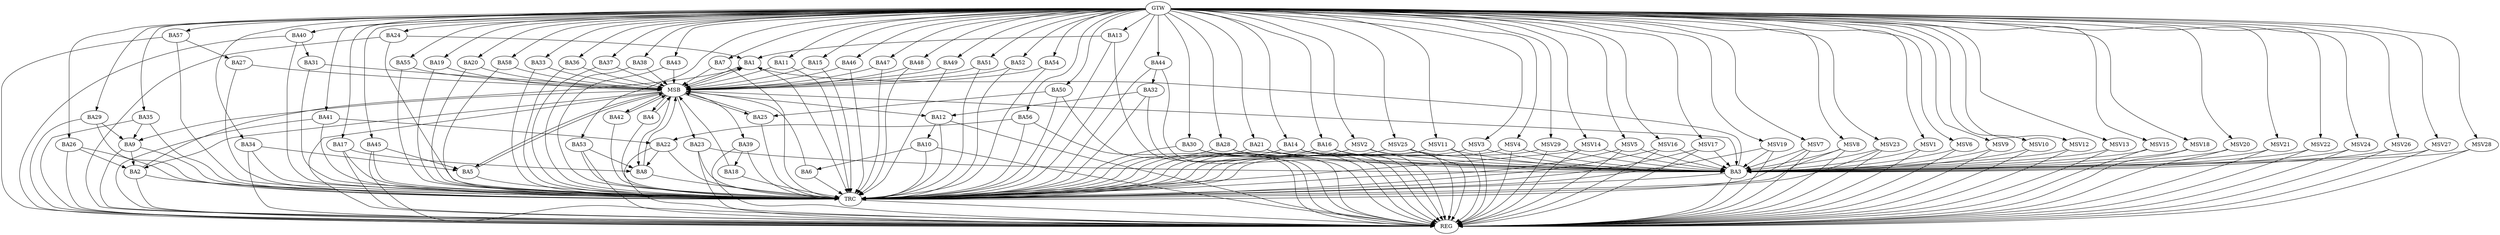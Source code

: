 strict digraph G {
  BA1 [ label="BA1" ];
  BA2 [ label="BA2" ];
  BA3 [ label="BA3" ];
  BA4 [ label="BA4" ];
  BA5 [ label="BA5" ];
  BA6 [ label="BA6" ];
  BA7 [ label="BA7" ];
  BA8 [ label="BA8" ];
  BA9 [ label="BA9" ];
  BA10 [ label="BA10" ];
  BA11 [ label="BA11" ];
  BA12 [ label="BA12" ];
  BA13 [ label="BA13" ];
  BA14 [ label="BA14" ];
  BA15 [ label="BA15" ];
  BA16 [ label="BA16" ];
  BA17 [ label="BA17" ];
  BA18 [ label="BA18" ];
  BA19 [ label="BA19" ];
  BA20 [ label="BA20" ];
  BA21 [ label="BA21" ];
  BA22 [ label="BA22" ];
  BA23 [ label="BA23" ];
  BA24 [ label="BA24" ];
  BA25 [ label="BA25" ];
  BA26 [ label="BA26" ];
  BA27 [ label="BA27" ];
  BA28 [ label="BA28" ];
  BA29 [ label="BA29" ];
  BA30 [ label="BA30" ];
  BA31 [ label="BA31" ];
  BA32 [ label="BA32" ];
  BA33 [ label="BA33" ];
  BA34 [ label="BA34" ];
  BA35 [ label="BA35" ];
  BA36 [ label="BA36" ];
  BA37 [ label="BA37" ];
  BA38 [ label="BA38" ];
  BA39 [ label="BA39" ];
  BA40 [ label="BA40" ];
  BA41 [ label="BA41" ];
  BA42 [ label="BA42" ];
  BA43 [ label="BA43" ];
  BA44 [ label="BA44" ];
  BA45 [ label="BA45" ];
  BA46 [ label="BA46" ];
  BA47 [ label="BA47" ];
  BA48 [ label="BA48" ];
  BA49 [ label="BA49" ];
  BA50 [ label="BA50" ];
  BA51 [ label="BA51" ];
  BA52 [ label="BA52" ];
  BA53 [ label="BA53" ];
  BA54 [ label="BA54" ];
  BA55 [ label="BA55" ];
  BA56 [ label="BA56" ];
  BA57 [ label="BA57" ];
  BA58 [ label="BA58" ];
  GTW [ label="GTW" ];
  REG [ label="REG" ];
  MSB [ label="MSB" ];
  TRC [ label="TRC" ];
  MSV1 [ label="MSV1" ];
  MSV2 [ label="MSV2" ];
  MSV3 [ label="MSV3" ];
  MSV4 [ label="MSV4" ];
  MSV5 [ label="MSV5" ];
  MSV6 [ label="MSV6" ];
  MSV7 [ label="MSV7" ];
  MSV8 [ label="MSV8" ];
  MSV9 [ label="MSV9" ];
  MSV10 [ label="MSV10" ];
  MSV11 [ label="MSV11" ];
  MSV12 [ label="MSV12" ];
  MSV13 [ label="MSV13" ];
  MSV14 [ label="MSV14" ];
  MSV15 [ label="MSV15" ];
  MSV16 [ label="MSV16" ];
  MSV17 [ label="MSV17" ];
  MSV18 [ label="MSV18" ];
  MSV19 [ label="MSV19" ];
  MSV20 [ label="MSV20" ];
  MSV21 [ label="MSV21" ];
  MSV22 [ label="MSV22" ];
  MSV23 [ label="MSV23" ];
  MSV24 [ label="MSV24" ];
  MSV25 [ label="MSV25" ];
  MSV26 [ label="MSV26" ];
  MSV27 [ label="MSV27" ];
  MSV28 [ label="MSV28" ];
  MSV29 [ label="MSV29" ];
  BA2 -> BA1;
  BA3 -> BA1;
  BA9 -> BA2;
  BA10 -> BA6;
  BA12 -> BA10;
  BA13 -> BA1;
  BA14 -> BA3;
  BA16 -> BA3;
  BA17 -> BA8;
  BA21 -> BA3;
  BA22 -> BA8;
  BA23 -> BA3;
  BA24 -> BA1;
  BA26 -> BA2;
  BA28 -> BA3;
  BA29 -> BA9;
  BA30 -> BA3;
  BA32 -> BA12;
  BA34 -> BA5;
  BA35 -> BA9;
  BA39 -> BA18;
  BA40 -> BA31;
  BA41 -> BA22;
  BA44 -> BA32;
  BA45 -> BA5;
  BA50 -> BA25;
  BA53 -> BA8;
  BA56 -> BA22;
  BA57 -> BA27;
  GTW -> BA7;
  GTW -> BA11;
  GTW -> BA13;
  GTW -> BA14;
  GTW -> BA15;
  GTW -> BA16;
  GTW -> BA17;
  GTW -> BA19;
  GTW -> BA20;
  GTW -> BA21;
  GTW -> BA24;
  GTW -> BA26;
  GTW -> BA28;
  GTW -> BA29;
  GTW -> BA30;
  GTW -> BA33;
  GTW -> BA34;
  GTW -> BA35;
  GTW -> BA36;
  GTW -> BA37;
  GTW -> BA38;
  GTW -> BA40;
  GTW -> BA41;
  GTW -> BA43;
  GTW -> BA44;
  GTW -> BA45;
  GTW -> BA46;
  GTW -> BA47;
  GTW -> BA48;
  GTW -> BA49;
  GTW -> BA50;
  GTW -> BA51;
  GTW -> BA52;
  GTW -> BA53;
  GTW -> BA54;
  GTW -> BA55;
  GTW -> BA56;
  GTW -> BA57;
  GTW -> BA58;
  BA2 -> REG;
  BA3 -> REG;
  BA9 -> REG;
  BA10 -> REG;
  BA12 -> REG;
  BA13 -> REG;
  BA14 -> REG;
  BA16 -> REG;
  BA17 -> REG;
  BA21 -> REG;
  BA22 -> REG;
  BA23 -> REG;
  BA24 -> REG;
  BA26 -> REG;
  BA28 -> REG;
  BA29 -> REG;
  BA30 -> REG;
  BA32 -> REG;
  BA34 -> REG;
  BA35 -> REG;
  BA39 -> REG;
  BA40 -> REG;
  BA41 -> REG;
  BA44 -> REG;
  BA45 -> REG;
  BA50 -> REG;
  BA53 -> REG;
  BA56 -> REG;
  BA57 -> REG;
  BA1 -> MSB;
  MSB -> BA2;
  MSB -> REG;
  BA4 -> MSB;
  MSB -> BA3;
  BA5 -> MSB;
  BA6 -> MSB;
  MSB -> BA5;
  BA7 -> MSB;
  MSB -> BA1;
  BA8 -> MSB;
  BA11 -> MSB;
  MSB -> BA9;
  BA15 -> MSB;
  BA18 -> MSB;
  MSB -> BA4;
  BA19 -> MSB;
  BA20 -> MSB;
  BA25 -> MSB;
  MSB -> BA23;
  BA27 -> MSB;
  BA31 -> MSB;
  BA33 -> MSB;
  MSB -> BA25;
  BA36 -> MSB;
  MSB -> BA8;
  BA37 -> MSB;
  BA38 -> MSB;
  MSB -> BA12;
  BA42 -> MSB;
  BA43 -> MSB;
  MSB -> BA39;
  BA46 -> MSB;
  BA47 -> MSB;
  BA48 -> MSB;
  BA49 -> MSB;
  BA51 -> MSB;
  BA52 -> MSB;
  BA54 -> MSB;
  BA55 -> MSB;
  BA58 -> MSB;
  MSB -> BA42;
  BA1 -> TRC;
  BA2 -> TRC;
  BA3 -> TRC;
  BA4 -> TRC;
  BA5 -> TRC;
  BA6 -> TRC;
  BA7 -> TRC;
  BA8 -> TRC;
  BA9 -> TRC;
  BA10 -> TRC;
  BA11 -> TRC;
  BA12 -> TRC;
  BA13 -> TRC;
  BA14 -> TRC;
  BA15 -> TRC;
  BA16 -> TRC;
  BA17 -> TRC;
  BA18 -> TRC;
  BA19 -> TRC;
  BA20 -> TRC;
  BA21 -> TRC;
  BA22 -> TRC;
  BA23 -> TRC;
  BA24 -> TRC;
  BA25 -> TRC;
  BA26 -> TRC;
  BA27 -> TRC;
  BA28 -> TRC;
  BA29 -> TRC;
  BA30 -> TRC;
  BA31 -> TRC;
  BA32 -> TRC;
  BA33 -> TRC;
  BA34 -> TRC;
  BA35 -> TRC;
  BA36 -> TRC;
  BA37 -> TRC;
  BA38 -> TRC;
  BA39 -> TRC;
  BA40 -> TRC;
  BA41 -> TRC;
  BA42 -> TRC;
  BA43 -> TRC;
  BA44 -> TRC;
  BA45 -> TRC;
  BA46 -> TRC;
  BA47 -> TRC;
  BA48 -> TRC;
  BA49 -> TRC;
  BA50 -> TRC;
  BA51 -> TRC;
  BA52 -> TRC;
  BA53 -> TRC;
  BA54 -> TRC;
  BA55 -> TRC;
  BA56 -> TRC;
  BA57 -> TRC;
  BA58 -> TRC;
  GTW -> TRC;
  TRC -> REG;
  MSV1 -> BA3;
  GTW -> MSV1;
  MSV1 -> REG;
  MSV2 -> BA3;
  MSV3 -> BA3;
  MSV4 -> BA3;
  MSV5 -> BA3;
  MSV6 -> BA3;
  GTW -> MSV2;
  MSV2 -> REG;
  MSV2 -> TRC;
  GTW -> MSV3;
  MSV3 -> REG;
  MSV3 -> TRC;
  GTW -> MSV4;
  MSV4 -> REG;
  MSV4 -> TRC;
  GTW -> MSV5;
  MSV5 -> REG;
  MSV5 -> TRC;
  GTW -> MSV6;
  MSV6 -> REG;
  MSV7 -> BA3;
  GTW -> MSV7;
  MSV7 -> REG;
  MSV7 -> TRC;
  MSV8 -> BA3;
  MSV9 -> BA3;
  GTW -> MSV8;
  MSV8 -> REG;
  MSV8 -> TRC;
  GTW -> MSV9;
  MSV9 -> REG;
  MSV10 -> BA3;
  GTW -> MSV10;
  MSV10 -> REG;
  MSV11 -> BA3;
  MSV12 -> BA3;
  GTW -> MSV11;
  MSV11 -> REG;
  MSV11 -> TRC;
  GTW -> MSV12;
  MSV12 -> REG;
  MSV13 -> BA3;
  GTW -> MSV13;
  MSV13 -> REG;
  MSV14 -> BA3;
  MSV15 -> BA3;
  MSV16 -> BA3;
  MSV17 -> BA3;
  GTW -> MSV14;
  MSV14 -> REG;
  MSV14 -> TRC;
  GTW -> MSV15;
  MSV15 -> REG;
  GTW -> MSV16;
  MSV16 -> REG;
  MSV16 -> TRC;
  GTW -> MSV17;
  MSV17 -> REG;
  MSV17 -> TRC;
  MSV18 -> BA3;
  GTW -> MSV18;
  MSV18 -> REG;
  MSV19 -> BA3;
  GTW -> MSV19;
  MSV19 -> REG;
  MSV19 -> TRC;
  MSV20 -> BA3;
  GTW -> MSV20;
  MSV20 -> REG;
  MSV21 -> BA3;
  MSV22 -> BA3;
  MSV23 -> BA3;
  MSV24 -> BA3;
  GTW -> MSV21;
  MSV21 -> REG;
  GTW -> MSV22;
  MSV22 -> REG;
  GTW -> MSV23;
  MSV23 -> REG;
  MSV23 -> TRC;
  GTW -> MSV24;
  MSV24 -> REG;
  MSV25 -> BA3;
  GTW -> MSV25;
  MSV25 -> REG;
  MSV25 -> TRC;
  MSV26 -> BA3;
  MSV27 -> BA3;
  MSV28 -> BA3;
  GTW -> MSV26;
  MSV26 -> REG;
  GTW -> MSV27;
  MSV27 -> REG;
  GTW -> MSV28;
  MSV28 -> REG;
  MSV29 -> BA3;
  GTW -> MSV29;
  MSV29 -> REG;
  MSV29 -> TRC;
}

